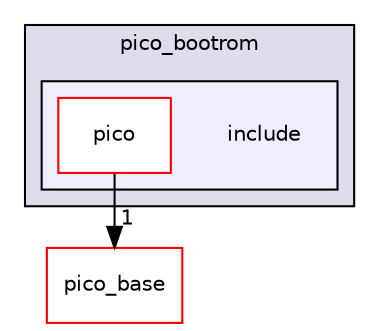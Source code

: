 digraph "pico_bootrom/include" {
  compound=true
  node [ fontsize="10", fontname="Helvetica"];
  edge [ labelfontsize="10", labelfontname="Helvetica"];
  subgraph clusterdir_fff3481d602476b324fe0f2e99114150 {
    graph [ bgcolor="#ddddee", pencolor="black", label="pico_bootrom" fontname="Helvetica", fontsize="10", URL="dir_fff3481d602476b324fe0f2e99114150.html"]
  subgraph clusterdir_1e73ae4f0334050aa12b71502c446632 {
    graph [ bgcolor="#eeeeff", pencolor="black", label="" URL="dir_1e73ae4f0334050aa12b71502c446632.html"];
    dir_1e73ae4f0334050aa12b71502c446632 [shape=plaintext label="include"];
    dir_edcf0c1765b22b09fb5d34034e98696e [shape=box label="pico" color="red" fillcolor="white" style="filled" URL="dir_edcf0c1765b22b09fb5d34034e98696e.html"];
  }
  }
  dir_ee4ba4c32933fd9d1c9bce216e67756d [shape=box label="pico_base" fillcolor="white" style="filled" color="red" URL="dir_ee4ba4c32933fd9d1c9bce216e67756d.html"];
  dir_edcf0c1765b22b09fb5d34034e98696e->dir_ee4ba4c32933fd9d1c9bce216e67756d [headlabel="1", labeldistance=1.5 headhref="dir_000129_000007.html"];
}
